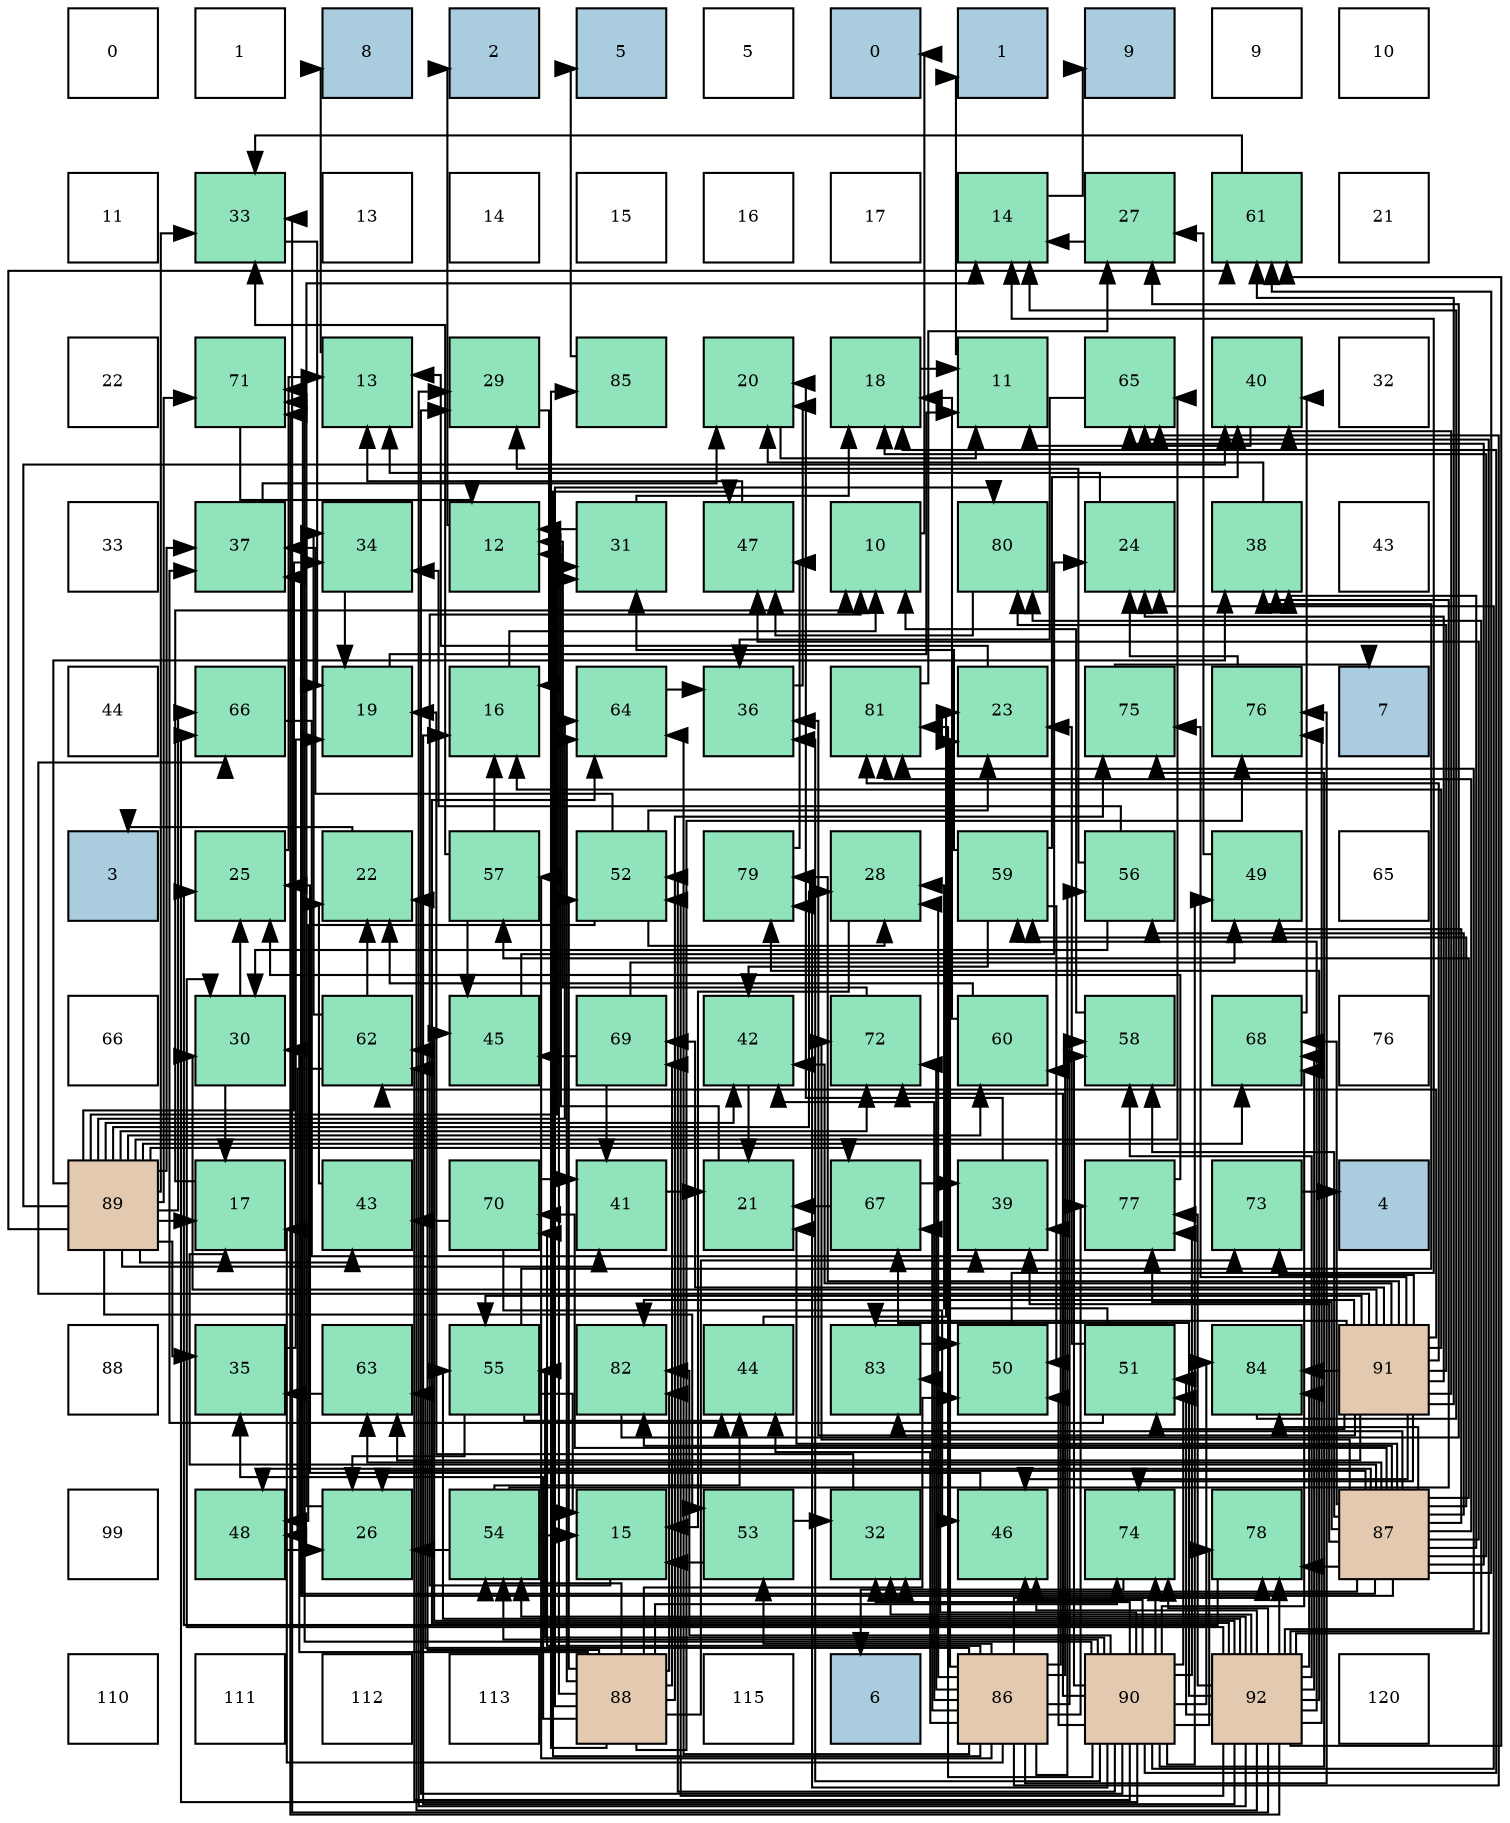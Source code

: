 digraph layout{
 rankdir=TB;
 splines=ortho;
 node [style=filled shape=square fixedsize=true width=0.6];
0[label="0", fontsize=8, fillcolor="#ffffff"];
1[label="1", fontsize=8, fillcolor="#ffffff"];
2[label="8", fontsize=8, fillcolor="#a9ccde"];
3[label="2", fontsize=8, fillcolor="#a9ccde"];
4[label="5", fontsize=8, fillcolor="#a9ccde"];
5[label="5", fontsize=8, fillcolor="#ffffff"];
6[label="0", fontsize=8, fillcolor="#a9ccde"];
7[label="1", fontsize=8, fillcolor="#a9ccde"];
8[label="9", fontsize=8, fillcolor="#a9ccde"];
9[label="9", fontsize=8, fillcolor="#ffffff"];
10[label="10", fontsize=8, fillcolor="#ffffff"];
11[label="11", fontsize=8, fillcolor="#ffffff"];
12[label="33", fontsize=8, fillcolor="#91e3bb"];
13[label="13", fontsize=8, fillcolor="#ffffff"];
14[label="14", fontsize=8, fillcolor="#ffffff"];
15[label="15", fontsize=8, fillcolor="#ffffff"];
16[label="16", fontsize=8, fillcolor="#ffffff"];
17[label="17", fontsize=8, fillcolor="#ffffff"];
18[label="14", fontsize=8, fillcolor="#91e3bb"];
19[label="27", fontsize=8, fillcolor="#91e3bb"];
20[label="61", fontsize=8, fillcolor="#91e3bb"];
21[label="21", fontsize=8, fillcolor="#ffffff"];
22[label="22", fontsize=8, fillcolor="#ffffff"];
23[label="71", fontsize=8, fillcolor="#91e3bb"];
24[label="13", fontsize=8, fillcolor="#91e3bb"];
25[label="29", fontsize=8, fillcolor="#91e3bb"];
26[label="85", fontsize=8, fillcolor="#91e3bb"];
27[label="20", fontsize=8, fillcolor="#91e3bb"];
28[label="18", fontsize=8, fillcolor="#91e3bb"];
29[label="11", fontsize=8, fillcolor="#91e3bb"];
30[label="65", fontsize=8, fillcolor="#91e3bb"];
31[label="40", fontsize=8, fillcolor="#91e3bb"];
32[label="32", fontsize=8, fillcolor="#ffffff"];
33[label="33", fontsize=8, fillcolor="#ffffff"];
34[label="37", fontsize=8, fillcolor="#91e3bb"];
35[label="34", fontsize=8, fillcolor="#91e3bb"];
36[label="12", fontsize=8, fillcolor="#91e3bb"];
37[label="31", fontsize=8, fillcolor="#91e3bb"];
38[label="47", fontsize=8, fillcolor="#91e3bb"];
39[label="10", fontsize=8, fillcolor="#91e3bb"];
40[label="80", fontsize=8, fillcolor="#91e3bb"];
41[label="24", fontsize=8, fillcolor="#91e3bb"];
42[label="38", fontsize=8, fillcolor="#91e3bb"];
43[label="43", fontsize=8, fillcolor="#ffffff"];
44[label="44", fontsize=8, fillcolor="#ffffff"];
45[label="66", fontsize=8, fillcolor="#91e3bb"];
46[label="19", fontsize=8, fillcolor="#91e3bb"];
47[label="16", fontsize=8, fillcolor="#91e3bb"];
48[label="64", fontsize=8, fillcolor="#91e3bb"];
49[label="36", fontsize=8, fillcolor="#91e3bb"];
50[label="81", fontsize=8, fillcolor="#91e3bb"];
51[label="23", fontsize=8, fillcolor="#91e3bb"];
52[label="75", fontsize=8, fillcolor="#91e3bb"];
53[label="76", fontsize=8, fillcolor="#91e3bb"];
54[label="7", fontsize=8, fillcolor="#a9ccde"];
55[label="3", fontsize=8, fillcolor="#a9ccde"];
56[label="25", fontsize=8, fillcolor="#91e3bb"];
57[label="22", fontsize=8, fillcolor="#91e3bb"];
58[label="57", fontsize=8, fillcolor="#91e3bb"];
59[label="52", fontsize=8, fillcolor="#91e3bb"];
60[label="79", fontsize=8, fillcolor="#91e3bb"];
61[label="28", fontsize=8, fillcolor="#91e3bb"];
62[label="59", fontsize=8, fillcolor="#91e3bb"];
63[label="56", fontsize=8, fillcolor="#91e3bb"];
64[label="49", fontsize=8, fillcolor="#91e3bb"];
65[label="65", fontsize=8, fillcolor="#ffffff"];
66[label="66", fontsize=8, fillcolor="#ffffff"];
67[label="30", fontsize=8, fillcolor="#91e3bb"];
68[label="62", fontsize=8, fillcolor="#91e3bb"];
69[label="45", fontsize=8, fillcolor="#91e3bb"];
70[label="69", fontsize=8, fillcolor="#91e3bb"];
71[label="42", fontsize=8, fillcolor="#91e3bb"];
72[label="72", fontsize=8, fillcolor="#91e3bb"];
73[label="60", fontsize=8, fillcolor="#91e3bb"];
74[label="58", fontsize=8, fillcolor="#91e3bb"];
75[label="68", fontsize=8, fillcolor="#91e3bb"];
76[label="76", fontsize=8, fillcolor="#ffffff"];
77[label="89", fontsize=8, fillcolor="#e3c9af"];
78[label="17", fontsize=8, fillcolor="#91e3bb"];
79[label="43", fontsize=8, fillcolor="#91e3bb"];
80[label="70", fontsize=8, fillcolor="#91e3bb"];
81[label="41", fontsize=8, fillcolor="#91e3bb"];
82[label="21", fontsize=8, fillcolor="#91e3bb"];
83[label="67", fontsize=8, fillcolor="#91e3bb"];
84[label="39", fontsize=8, fillcolor="#91e3bb"];
85[label="77", fontsize=8, fillcolor="#91e3bb"];
86[label="73", fontsize=8, fillcolor="#91e3bb"];
87[label="4", fontsize=8, fillcolor="#a9ccde"];
88[label="88", fontsize=8, fillcolor="#ffffff"];
89[label="35", fontsize=8, fillcolor="#91e3bb"];
90[label="63", fontsize=8, fillcolor="#91e3bb"];
91[label="55", fontsize=8, fillcolor="#91e3bb"];
92[label="82", fontsize=8, fillcolor="#91e3bb"];
93[label="44", fontsize=8, fillcolor="#91e3bb"];
94[label="83", fontsize=8, fillcolor="#91e3bb"];
95[label="50", fontsize=8, fillcolor="#91e3bb"];
96[label="51", fontsize=8, fillcolor="#91e3bb"];
97[label="84", fontsize=8, fillcolor="#91e3bb"];
98[label="91", fontsize=8, fillcolor="#e3c9af"];
99[label="99", fontsize=8, fillcolor="#ffffff"];
100[label="48", fontsize=8, fillcolor="#91e3bb"];
101[label="26", fontsize=8, fillcolor="#91e3bb"];
102[label="54", fontsize=8, fillcolor="#91e3bb"];
103[label="15", fontsize=8, fillcolor="#91e3bb"];
104[label="53", fontsize=8, fillcolor="#91e3bb"];
105[label="32", fontsize=8, fillcolor="#91e3bb"];
106[label="46", fontsize=8, fillcolor="#91e3bb"];
107[label="74", fontsize=8, fillcolor="#91e3bb"];
108[label="78", fontsize=8, fillcolor="#91e3bb"];
109[label="87", fontsize=8, fillcolor="#e3c9af"];
110[label="110", fontsize=8, fillcolor="#ffffff"];
111[label="111", fontsize=8, fillcolor="#ffffff"];
112[label="112", fontsize=8, fillcolor="#ffffff"];
113[label="113", fontsize=8, fillcolor="#ffffff"];
114[label="88", fontsize=8, fillcolor="#e3c9af"];
115[label="115", fontsize=8, fillcolor="#ffffff"];
116[label="6", fontsize=8, fillcolor="#a9ccde"];
117[label="86", fontsize=8, fillcolor="#e3c9af"];
118[label="90", fontsize=8, fillcolor="#e3c9af"];
119[label="92", fontsize=8, fillcolor="#e3c9af"];
120[label="120", fontsize=8, fillcolor="#ffffff"];
edge [constraint=false, style=vis];39 -> 6;
29 -> 7;
36 -> 3;
24 -> 2;
18 -> 8;
103 -> 39;
47 -> 39;
78 -> 39;
28 -> 29;
46 -> 29;
27 -> 29;
82 -> 36;
57 -> 55;
51 -> 24;
41 -> 24;
56 -> 24;
101 -> 18;
19 -> 18;
61 -> 103;
25 -> 47;
67 -> 78;
67 -> 56;
37 -> 36;
37 -> 28;
105 -> 46;
12 -> 46;
35 -> 46;
89 -> 46;
49 -> 27;
34 -> 27;
42 -> 27;
84 -> 27;
31 -> 29;
81 -> 82;
71 -> 82;
79 -> 57;
93 -> 51;
69 -> 41;
106 -> 56;
38 -> 24;
100 -> 101;
64 -> 19;
95 -> 18;
96 -> 51;
96 -> 61;
96 -> 34;
59 -> 51;
59 -> 61;
59 -> 34;
59 -> 100;
104 -> 103;
104 -> 105;
102 -> 103;
102 -> 101;
102 -> 42;
102 -> 93;
91 -> 103;
91 -> 101;
91 -> 42;
91 -> 93;
63 -> 25;
63 -> 67;
63 -> 35;
58 -> 47;
58 -> 12;
58 -> 69;
74 -> 39;
62 -> 37;
62 -> 31;
62 -> 71;
62 -> 95;
73 -> 28;
73 -> 57;
20 -> 12;
68 -> 57;
68 -> 35;
68 -> 100;
90 -> 89;
48 -> 49;
30 -> 49;
45 -> 84;
83 -> 82;
83 -> 84;
75 -> 31;
70 -> 81;
70 -> 69;
70 -> 64;
80 -> 81;
80 -> 79;
80 -> 106;
23 -> 36;
72 -> 36;
86 -> 87;
107 -> 116;
52 -> 54;
53 -> 41;
85 -> 56;
108 -> 56;
60 -> 38;
40 -> 38;
50 -> 19;
92 -> 19;
94 -> 95;
97 -> 18;
26 -> 4;
117 -> 78;
117 -> 51;
117 -> 61;
117 -> 84;
117 -> 71;
117 -> 93;
117 -> 38;
117 -> 104;
117 -> 63;
117 -> 58;
117 -> 74;
117 -> 73;
117 -> 90;
117 -> 48;
117 -> 30;
117 -> 83;
117 -> 80;
117 -> 72;
117 -> 53;
117 -> 85;
117 -> 108;
109 -> 78;
109 -> 28;
109 -> 82;
109 -> 101;
109 -> 105;
109 -> 34;
109 -> 42;
109 -> 84;
109 -> 38;
109 -> 100;
109 -> 64;
109 -> 63;
109 -> 58;
109 -> 74;
109 -> 62;
109 -> 20;
109 -> 90;
109 -> 30;
109 -> 75;
109 -> 80;
109 -> 23;
109 -> 72;
109 -> 85;
109 -> 108;
109 -> 50;
109 -> 92;
109 -> 94;
109 -> 97;
114 -> 67;
114 -> 37;
114 -> 89;
114 -> 95;
114 -> 59;
114 -> 102;
114 -> 68;
114 -> 48;
114 -> 70;
114 -> 86;
114 -> 107;
114 -> 52;
114 -> 53;
114 -> 40;
114 -> 92;
114 -> 26;
77 -> 78;
77 -> 61;
77 -> 37;
77 -> 12;
77 -> 35;
77 -> 89;
77 -> 34;
77 -> 42;
77 -> 31;
77 -> 81;
77 -> 71;
77 -> 79;
77 -> 104;
77 -> 73;
77 -> 20;
77 -> 48;
77 -> 30;
77 -> 45;
77 -> 83;
77 -> 75;
77 -> 23;
77 -> 72;
118 -> 28;
118 -> 41;
118 -> 25;
118 -> 105;
118 -> 49;
118 -> 106;
118 -> 64;
118 -> 95;
118 -> 96;
118 -> 59;
118 -> 102;
118 -> 91;
118 -> 74;
118 -> 68;
118 -> 45;
118 -> 75;
118 -> 23;
118 -> 72;
118 -> 107;
118 -> 52;
118 -> 85;
118 -> 108;
118 -> 60;
118 -> 50;
118 -> 92;
118 -> 94;
118 -> 97;
98 -> 47;
98 -> 41;
98 -> 67;
98 -> 49;
98 -> 31;
98 -> 71;
98 -> 106;
98 -> 96;
98 -> 91;
98 -> 20;
98 -> 68;
98 -> 90;
98 -> 45;
98 -> 70;
98 -> 86;
98 -> 107;
98 -> 52;
98 -> 60;
98 -> 40;
98 -> 50;
98 -> 92;
98 -> 94;
98 -> 97;
119 -> 47;
119 -> 57;
119 -> 25;
119 -> 67;
119 -> 105;
119 -> 12;
119 -> 69;
119 -> 106;
119 -> 96;
119 -> 59;
119 -> 102;
119 -> 91;
119 -> 74;
119 -> 62;
119 -> 20;
119 -> 48;
119 -> 30;
119 -> 83;
119 -> 75;
119 -> 23;
119 -> 107;
119 -> 53;
119 -> 85;
119 -> 108;
119 -> 60;
119 -> 40;
119 -> 50;
119 -> 97;
edge [constraint=true, style=invis];
0 -> 11 -> 22 -> 33 -> 44 -> 55 -> 66 -> 77 -> 88 -> 99 -> 110;
1 -> 12 -> 23 -> 34 -> 45 -> 56 -> 67 -> 78 -> 89 -> 100 -> 111;
2 -> 13 -> 24 -> 35 -> 46 -> 57 -> 68 -> 79 -> 90 -> 101 -> 112;
3 -> 14 -> 25 -> 36 -> 47 -> 58 -> 69 -> 80 -> 91 -> 102 -> 113;
4 -> 15 -> 26 -> 37 -> 48 -> 59 -> 70 -> 81 -> 92 -> 103 -> 114;
5 -> 16 -> 27 -> 38 -> 49 -> 60 -> 71 -> 82 -> 93 -> 104 -> 115;
6 -> 17 -> 28 -> 39 -> 50 -> 61 -> 72 -> 83 -> 94 -> 105 -> 116;
7 -> 18 -> 29 -> 40 -> 51 -> 62 -> 73 -> 84 -> 95 -> 106 -> 117;
8 -> 19 -> 30 -> 41 -> 52 -> 63 -> 74 -> 85 -> 96 -> 107 -> 118;
9 -> 20 -> 31 -> 42 -> 53 -> 64 -> 75 -> 86 -> 97 -> 108 -> 119;
10 -> 21 -> 32 -> 43 -> 54 -> 65 -> 76 -> 87 -> 98 -> 109 -> 120;
rank = same {0 -> 1 -> 2 -> 3 -> 4 -> 5 -> 6 -> 7 -> 8 -> 9 -> 10};
rank = same {11 -> 12 -> 13 -> 14 -> 15 -> 16 -> 17 -> 18 -> 19 -> 20 -> 21};
rank = same {22 -> 23 -> 24 -> 25 -> 26 -> 27 -> 28 -> 29 -> 30 -> 31 -> 32};
rank = same {33 -> 34 -> 35 -> 36 -> 37 -> 38 -> 39 -> 40 -> 41 -> 42 -> 43};
rank = same {44 -> 45 -> 46 -> 47 -> 48 -> 49 -> 50 -> 51 -> 52 -> 53 -> 54};
rank = same {55 -> 56 -> 57 -> 58 -> 59 -> 60 -> 61 -> 62 -> 63 -> 64 -> 65};
rank = same {66 -> 67 -> 68 -> 69 -> 70 -> 71 -> 72 -> 73 -> 74 -> 75 -> 76};
rank = same {77 -> 78 -> 79 -> 80 -> 81 -> 82 -> 83 -> 84 -> 85 -> 86 -> 87};
rank = same {88 -> 89 -> 90 -> 91 -> 92 -> 93 -> 94 -> 95 -> 96 -> 97 -> 98};
rank = same {99 -> 100 -> 101 -> 102 -> 103 -> 104 -> 105 -> 106 -> 107 -> 108 -> 109};
rank = same {110 -> 111 -> 112 -> 113 -> 114 -> 115 -> 116 -> 117 -> 118 -> 119 -> 120};
}